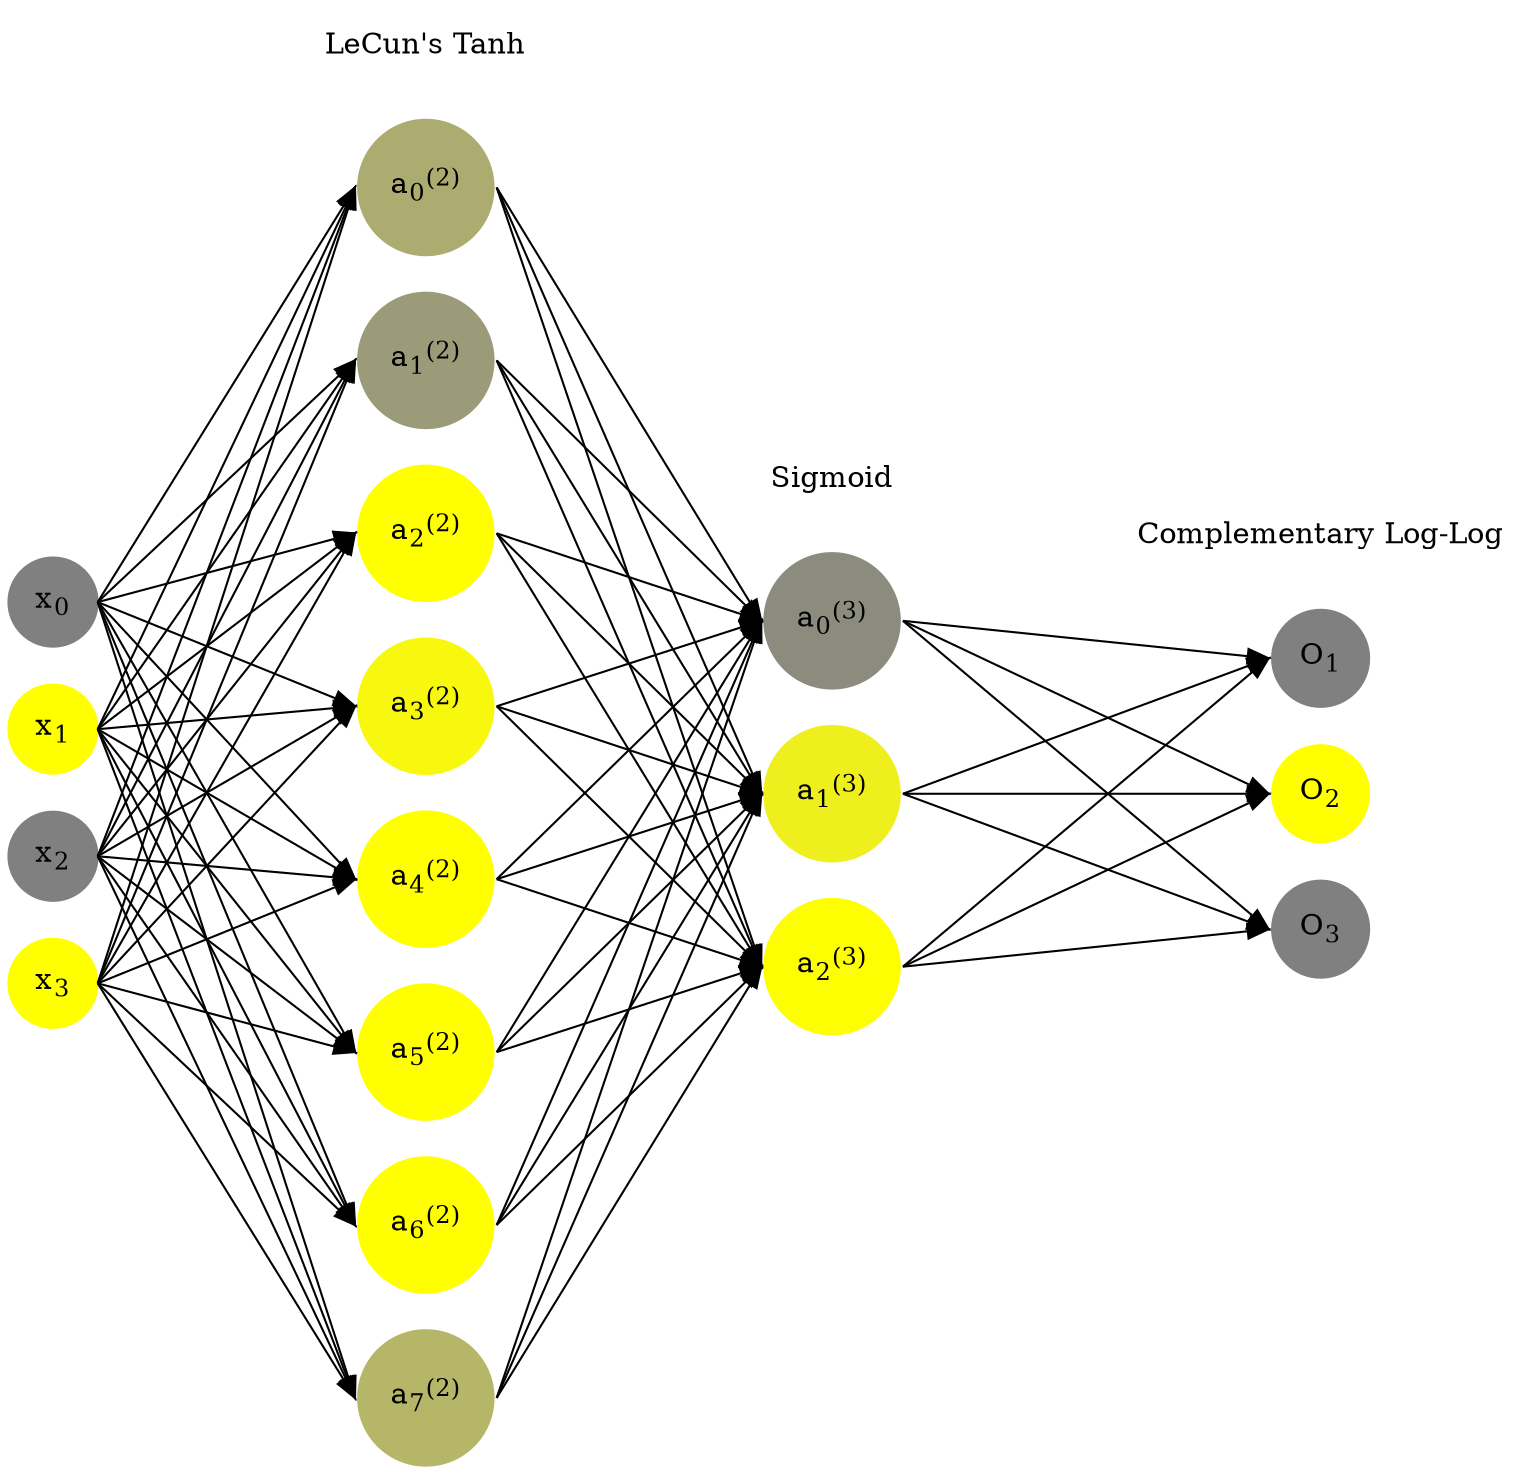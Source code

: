 digraph G {
	rankdir = LR;
	splines=false;
	edge[style=invis];
	ranksep= 1.4;
	{
	node [shape=circle, color="0.1667, 0.0, 0.5", style=filled, fillcolor="0.1667, 0.0, 0.5"];
	x0 [label=<x<sub>0</sub>>];
	}
	{
	node [shape=circle, color="0.1667, 1.0, 1.0", style=filled, fillcolor="0.1667, 1.0, 1.0"];
	x1 [label=<x<sub>1</sub>>];
	}
	{
	node [shape=circle, color="0.1667, 0.0, 0.5", style=filled, fillcolor="0.1667, 0.0, 0.5"];
	x2 [label=<x<sub>2</sub>>];
	}
	{
	node [shape=circle, color="0.1667, 1.0, 1.0", style=filled, fillcolor="0.1667, 1.0, 1.0"];
	x3 [label=<x<sub>3</sub>>];
	}
	{
	node [shape=circle, color="0.1667, 0.351370, 0.675685", style=filled, fillcolor="0.1667, 0.351370, 0.675685"];
	a02 [label=<a<sub>0</sub><sup>(2)</sup>>];
	}
	{
	node [shape=circle, color="0.1667, 0.216301, 0.608150", style=filled, fillcolor="0.1667, 0.216301, 0.608150"];
	a12 [label=<a<sub>1</sub><sup>(2)</sup>>];
	}
	{
	node [shape=circle, color="0.1667, 1.278338, 1.139169", style=filled, fillcolor="0.1667, 1.278338, 1.139169"];
	a22 [label=<a<sub>2</sub><sup>(2)</sup>>];
	}
	{
	node [shape=circle, color="0.1667, 0.942512, 0.971256", style=filled, fillcolor="0.1667, 0.942512, 0.971256"];
	a32 [label=<a<sub>3</sub><sup>(2)</sup>>];
	}
	{
	node [shape=circle, color="0.1667, 1.527965, 1.263982", style=filled, fillcolor="0.1667, 1.527965, 1.263982"];
	a42 [label=<a<sub>4</sub><sup>(2)</sup>>];
	}
	{
	node [shape=circle, color="0.1667, 1.194457, 1.097229", style=filled, fillcolor="0.1667, 1.194457, 1.097229"];
	a52 [label=<a<sub>5</sub><sup>(2)</sup>>];
	}
	{
	node [shape=circle, color="0.1667, 1.450195, 1.225098", style=filled, fillcolor="0.1667, 1.450195, 1.225098"];
	a62 [label=<a<sub>6</sub><sup>(2)</sup>>];
	}
	{
	node [shape=circle, color="0.1667, 0.426294, 0.713147", style=filled, fillcolor="0.1667, 0.426294, 0.713147"];
	a72 [label=<a<sub>7</sub><sup>(2)</sup>>];
	}
	{
	node [shape=circle, color="0.1667, 0.097192, 0.548596", style=filled, fillcolor="0.1667, 0.097192, 0.548596"];
	a03 [label=<a<sub>0</sub><sup>(3)</sup>>];
	}
	{
	node [shape=circle, color="0.1667, 0.873990, 0.936995", style=filled, fillcolor="0.1667, 0.873990, 0.936995"];
	a13 [label=<a<sub>1</sub><sup>(3)</sup>>];
	}
	{
	node [shape=circle, color="0.1667, 0.989891, 0.994946", style=filled, fillcolor="0.1667, 0.989891, 0.994946"];
	a23 [label=<a<sub>2</sub><sup>(3)</sup>>];
	}
	{
	node [shape=circle, color="0.1667, 0.0, 0.5", style=filled, fillcolor="0.1667, 0.0, 0.5"];
	O1 [label=<O<sub>1</sub>>];
	}
	{
	node [shape=circle, color="0.1667, 1.0, 1.0", style=filled, fillcolor="0.1667, 1.0, 1.0"];
	O2 [label=<O<sub>2</sub>>];
	}
	{
	node [shape=circle, color="0.1667, 0.0, 0.5", style=filled, fillcolor="0.1667, 0.0, 0.5"];
	O3 [label=<O<sub>3</sub>>];
	}
	{
	rank=same;
	x0->x1->x2->x3;
	}
	{
	rank=same;
	a02->a12->a22->a32->a42->a52->a62->a72;
	}
	{
	rank=same;
	a03->a13->a23;
	}
	{
	rank=same;
	O1->O2->O3;
	}
	l1 [shape=plaintext,label="LeCun's Tanh"];
	l1->a02;
	{rank=same; l1;a02};
	l2 [shape=plaintext,label="Sigmoid"];
	l2->a03;
	{rank=same; l2;a03};
	l3 [shape=plaintext,label="Complementary Log-Log"];
	l3->O1;
	{rank=same; l3;O1};
edge[style=solid, tailport=e, headport=w];
	{x0;x1;x2;x3} -> {a02;a12;a22;a32;a42;a52;a62;a72};
	{a02;a12;a22;a32;a42;a52;a62;a72} -> {a03;a13;a23};
	{a03;a13;a23} -> {O1,O2,O3};
}